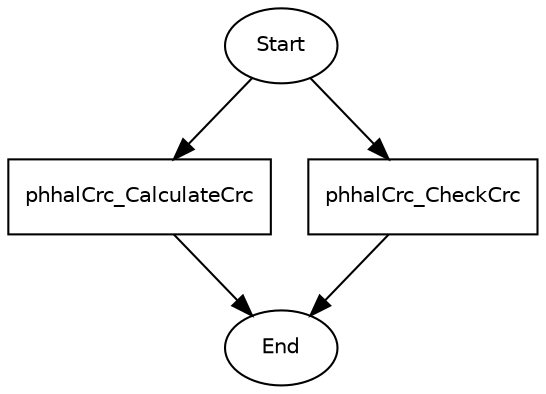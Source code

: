 
     digraph "Sample Usage" {
         node [shape=oval, fontname="Helvetica", fontsize=10];
         End;
         Start;

         node [shape=record, fontname="Helvetica", fontsize=10];

     //Nodes
         phhalCrc_CalculateCrc [URL ="\ref phhalCrc_CalculateCrc"];
         phhalCrc_CheckCrc [URL ="\ref phhalCrc_CheckCrc"];


     //Logical Flow
         Start -> phhalCrc_CalculateCrc -> End;
         Start -> phhalCrc_CheckCrc -> End;

     //optionals
         edge [ style="dashed", color="green" ];

     //error/abort cases
         edge [ style="dashed", color="red" ];

     }
